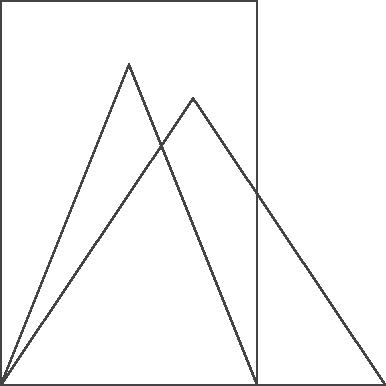 import graph; size(6.788225099390855cm); real lsf=0.5; pen dps=linewidth(0.7)+fontsize(10); defaultpen(dps); pen ds=black; real xmin=-3.3941125496954276,xmax=3.3941125496954276,ymin=-3.3941125496954276,ymax=3.3941125496954276; 
pen uuuuuu=rgb(0.26666666666666666,0.26666666666666666,0.26666666666666666); 
filldraw((0.,0.)--(2.,0.)--(2.,3.)--(0.,3.)--cycle,invisible,uuuuuu); filldraw((0.,0.)--(2.,0.)--(1.,2.5)--cycle,invisible,uuuuuu); filldraw((0.,0.)--(3.,0.)--(1.5,2.23606797749979)--cycle,invisible,uuuuuu); filldraw((0.,0.)--(2.,0.)--(1.,2.5)--cycle,invisible,uuuuuu); filldraw((0.,0.)--(3.,0.)--(1.5,2.23606797749979)--cycle,invisible,uuuuuu); 


clip((xmin,ymin)--(xmin,ymax)--(xmax,ymax)--(xmax,ymin)--cycle); 